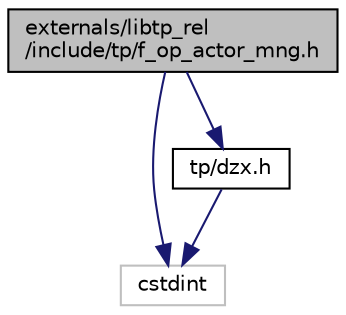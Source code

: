 digraph "externals/libtp_rel/include/tp/f_op_actor_mng.h"
{
 // LATEX_PDF_SIZE
  edge [fontname="Helvetica",fontsize="10",labelfontname="Helvetica",labelfontsize="10"];
  node [fontname="Helvetica",fontsize="10",shape=record];
  Node1 [label="externals/libtp_rel\l/include/tp/f_op_actor_mng.h",height=0.2,width=0.4,color="black", fillcolor="grey75", style="filled", fontcolor="black",tooltip="Holds symbols of the f_op_scene_req field."];
  Node1 -> Node2 [color="midnightblue",fontsize="10",style="solid",fontname="Helvetica"];
  Node2 [label="cstdint",height=0.2,width=0.4,color="grey75", fillcolor="white", style="filled",tooltip=" "];
  Node1 -> Node3 [color="midnightblue",fontsize="10",style="solid",fontname="Helvetica"];
  Node3 [label="tp/dzx.h",height=0.2,width=0.4,color="black", fillcolor="white", style="filled",URL="$da/d8c/dzx_8h.html",tooltip="dzr related definitions and structs, mainly used for working with actors"];
  Node3 -> Node2 [color="midnightblue",fontsize="10",style="solid",fontname="Helvetica"];
}
